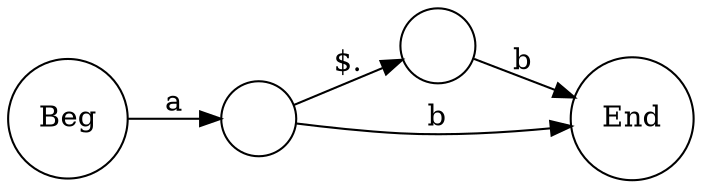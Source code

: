 digraph tokex {
	labelloc="t";
	label="";
	graph [dpi=200];
	rankdir=LR;
	fontname="Helvetica";
	edge [arrowhead=normal,arrowtail=dot];
	node [shape=circle];
	# Auto-generated by Tokex.

	Beg [label="Beg"];
	1 [label=""];
	2 [label=""];
	End [label="End"];
	Beg -> 1 [label="a"];
	1 -> 2 [label="$."];
	1 -> End [label="b"];
	2 -> End [label="b"];
}
